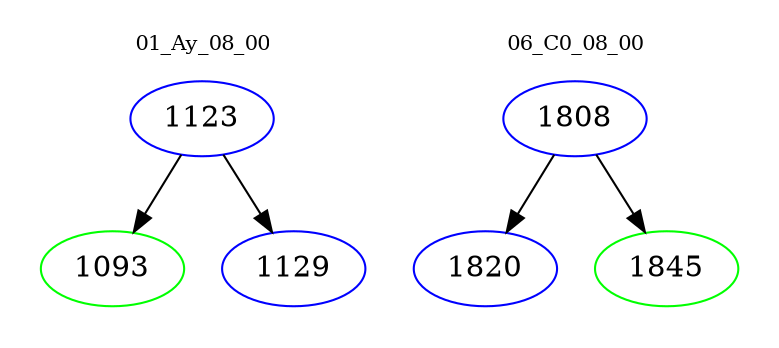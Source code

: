 digraph{
subgraph cluster_0 {
color = white
label = "01_Ay_08_00";
fontsize=10;
T0_1123 [label="1123", color="blue"]
T0_1123 -> T0_1093 [color="black"]
T0_1093 [label="1093", color="green"]
T0_1123 -> T0_1129 [color="black"]
T0_1129 [label="1129", color="blue"]
}
subgraph cluster_1 {
color = white
label = "06_C0_08_00";
fontsize=10;
T1_1808 [label="1808", color="blue"]
T1_1808 -> T1_1820 [color="black"]
T1_1820 [label="1820", color="blue"]
T1_1808 -> T1_1845 [color="black"]
T1_1845 [label="1845", color="green"]
}
}
